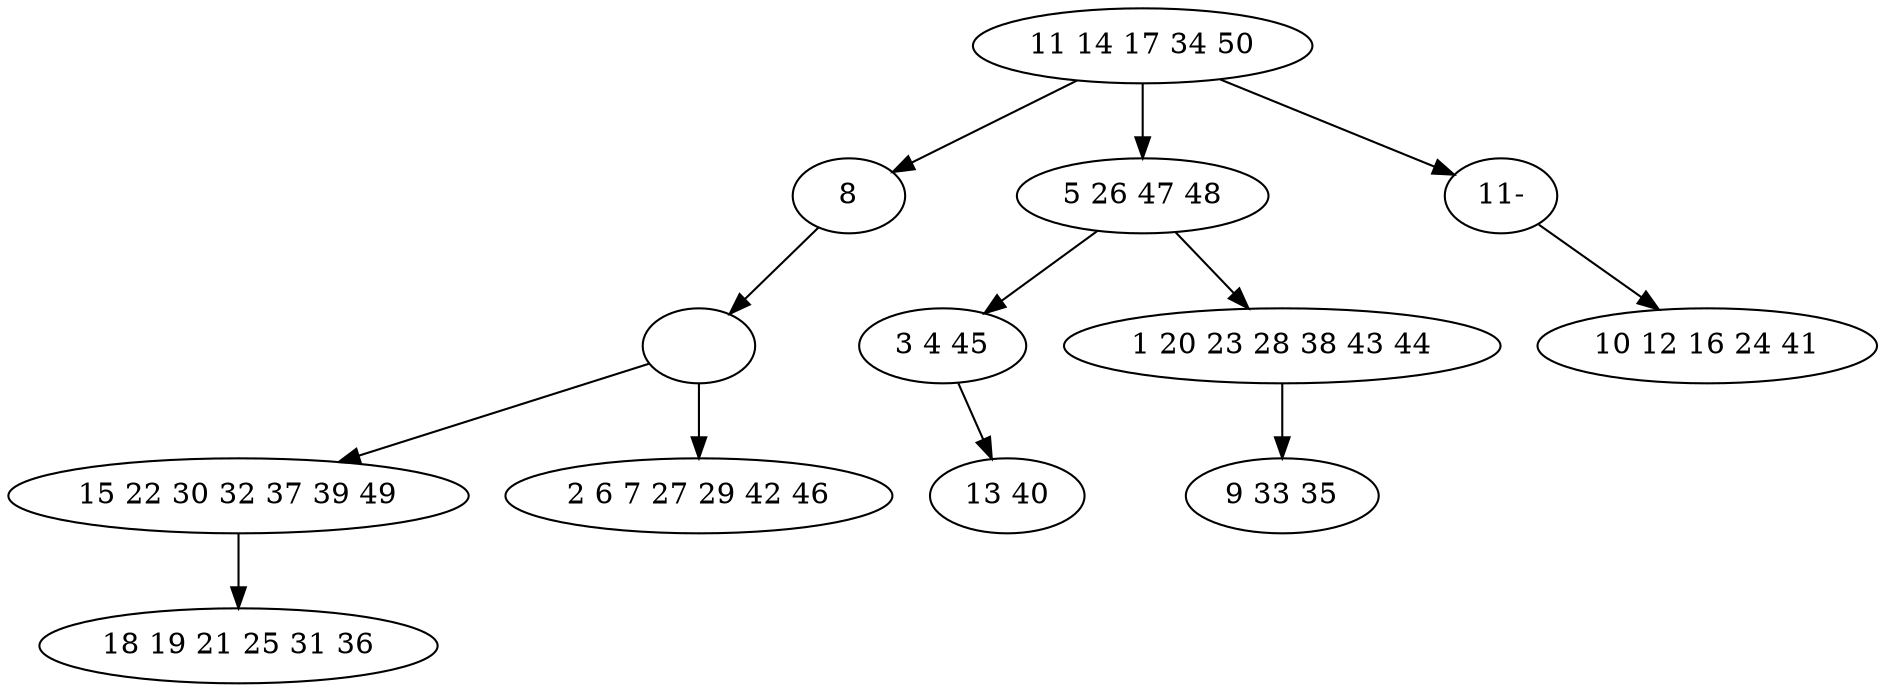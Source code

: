digraph true_tree {
	"0" -> "1"
	"0" -> "2"
	"1" -> "3"
	"3" -> "4"
	"0" -> "12"
	"2" -> "6"
	"6" -> "7"
	"2" -> "8"
	"8" -> "9"
	"3" -> "10"
	"4" -> "11"
	"12" -> "5"
	"0" [label="11 14 17 34 50"];
	"1" [label="8"];
	"2" [label="5 26 47 48"];
	"3" [label=""];
	"4" [label="15 22 30 32 37 39 49"];
	"5" [label="10 12 16 24 41"];
	"6" [label="3 4 45"];
	"7" [label="13 40"];
	"8" [label="1 20 23 28 38 43 44"];
	"9" [label="9 33 35"];
	"10" [label="2 6 7 27 29 42 46"];
	"11" [label="18 19 21 25 31 36"];
	"12" [label="11-"];
}
